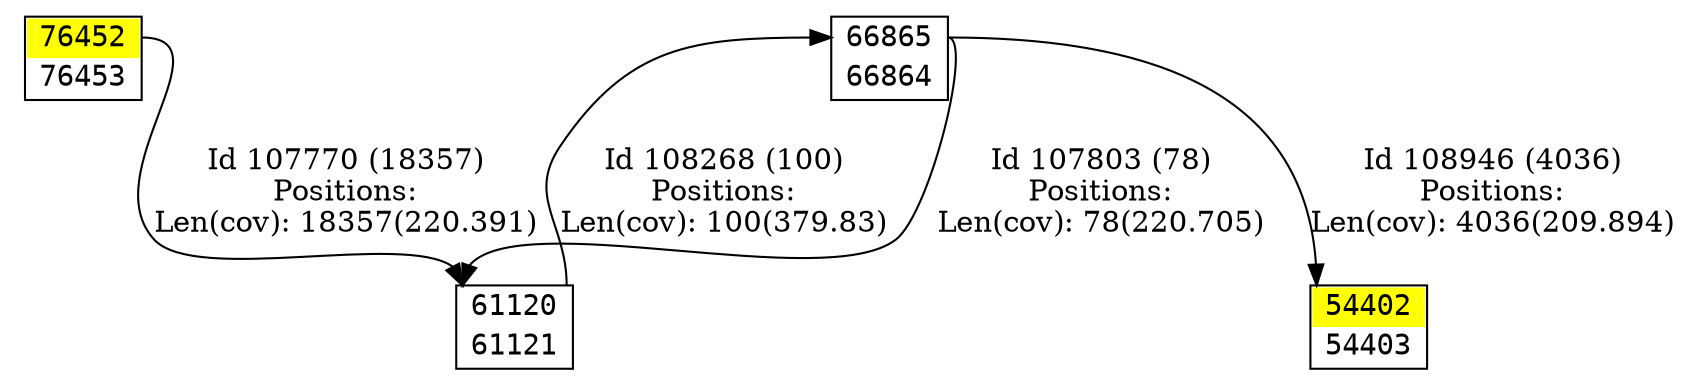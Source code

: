 digraph graph_picture {
node[fontname=<Courier> ,penwidth=<1.8> ,shape=<plaintext> ]
vertex_54402_54403[label=<<TABLE BORDER="1" CELLSPACING="0" >
<TR><TD BORDER="0" PORT = "port_54402_in" color="yellow" bgcolor="yellow" ></TD><TD BORDER="0" color="yellow" bgcolor="yellow" >54402</TD><TD BORDER="0" PORT = "port_54402_out" color="yellow" bgcolor="yellow" ></TD></TR>
<TR><TD BORDER="0" PORT = "port_54403_out" color="white" bgcolor="white" ></TD><TD BORDER="0" color="white" bgcolor="white" >54403</TD><TD BORDER="0" PORT = "port_54403_in" color="white" bgcolor="white" ></TD></TR>
</TABLE>> ,color=<black> ,URL=</vertex/54402.svg> ]
vertex_61120_61121[label=<<TABLE BORDER="1" CELLSPACING="0" >
<TR><TD BORDER="0" PORT = "port_61120_in" color="white" bgcolor="white" ></TD><TD BORDER="0" color="white" bgcolor="white" >61120</TD><TD BORDER="0" PORT = "port_61120_out" color="white" bgcolor="white" ></TD></TR>
<TR><TD BORDER="0" PORT = "port_61121_out" color="white" bgcolor="white" ></TD><TD BORDER="0" color="white" bgcolor="white" >61121</TD><TD BORDER="0" PORT = "port_61121_in" color="white" bgcolor="white" ></TD></TR>
</TABLE>> ,color=<black> ,URL=</vertex/61120.svg> ]
vertex_66864_66865[label=<<TABLE BORDER="1" CELLSPACING="0" >
<TR><TD BORDER="0" PORT = "port_66865_in" color="white" bgcolor="white" ></TD><TD BORDER="0" color="white" bgcolor="white" >66865</TD><TD BORDER="0" PORT = "port_66865_out" color="white" bgcolor="white" ></TD></TR>
<TR><TD BORDER="0" PORT = "port_66864_out" color="white" bgcolor="white" ></TD><TD BORDER="0" color="white" bgcolor="white" >66864</TD><TD BORDER="0" PORT = "port_66864_in" color="white" bgcolor="white" ></TD></TR>
</TABLE>> ,color=<black> ,URL=</vertex/66865.svg> ]
vertex_76452_76453[label=<<TABLE BORDER="1" CELLSPACING="0" >
<TR><TD BORDER="0" PORT = "port_76452_in" color="yellow" bgcolor="yellow" ></TD><TD BORDER="0" color="yellow" bgcolor="yellow" >76452</TD><TD BORDER="0" PORT = "port_76452_out" color="yellow" bgcolor="yellow" ></TD></TR>
<TR><TD BORDER="0" PORT = "port_76453_out" color="white" bgcolor="white" ></TD><TD BORDER="0" color="white" bgcolor="white" >76453</TD><TD BORDER="0" PORT = "port_76453_in" color="white" bgcolor="white" ></TD></TR>
</TABLE>> ,color=<black> ,URL=</vertex/76452.svg> ]
vertex_76452_76453:port_76452_out->vertex_61120_61121:port_61120_in[label="Id 107770 (18357)\nPositions:\nLen(cov): 18357(220.391)" ,color=<black> ]
vertex_66864_66865:port_66865_out->vertex_61120_61121:port_61120_in[label="Id 107803 (78)\nPositions:\nLen(cov): 78(220.705)" ,color=<black> ]
vertex_61120_61121:port_61120_out->vertex_66864_66865:port_66865_in[label="Id 108268 (100)\nPositions:\nLen(cov): 100(379.83)" ,color=<black> ]
vertex_66864_66865:port_66865_out->vertex_54402_54403:port_54402_in[label="Id 108946 (4036)\nPositions:\nLen(cov): 4036(209.894)" ,color=<black> ]
}
